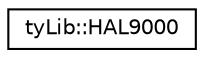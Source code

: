 digraph "Graphical Class Hierarchy"
{
  edge [fontname="Helvetica",fontsize="10",labelfontname="Helvetica",labelfontsize="10"];
  node [fontname="Helvetica",fontsize="10",shape=record];
  rankdir="LR";
  Node1 [label="tyLib::HAL9000",height=0.2,width=0.4,color="black", fillcolor="white", style="filled",URL="$classty_lib_1_1_h_a_l9000.html",tooltip="The Artificial Intelligence for Bullets and enemy Ships. "];
}
